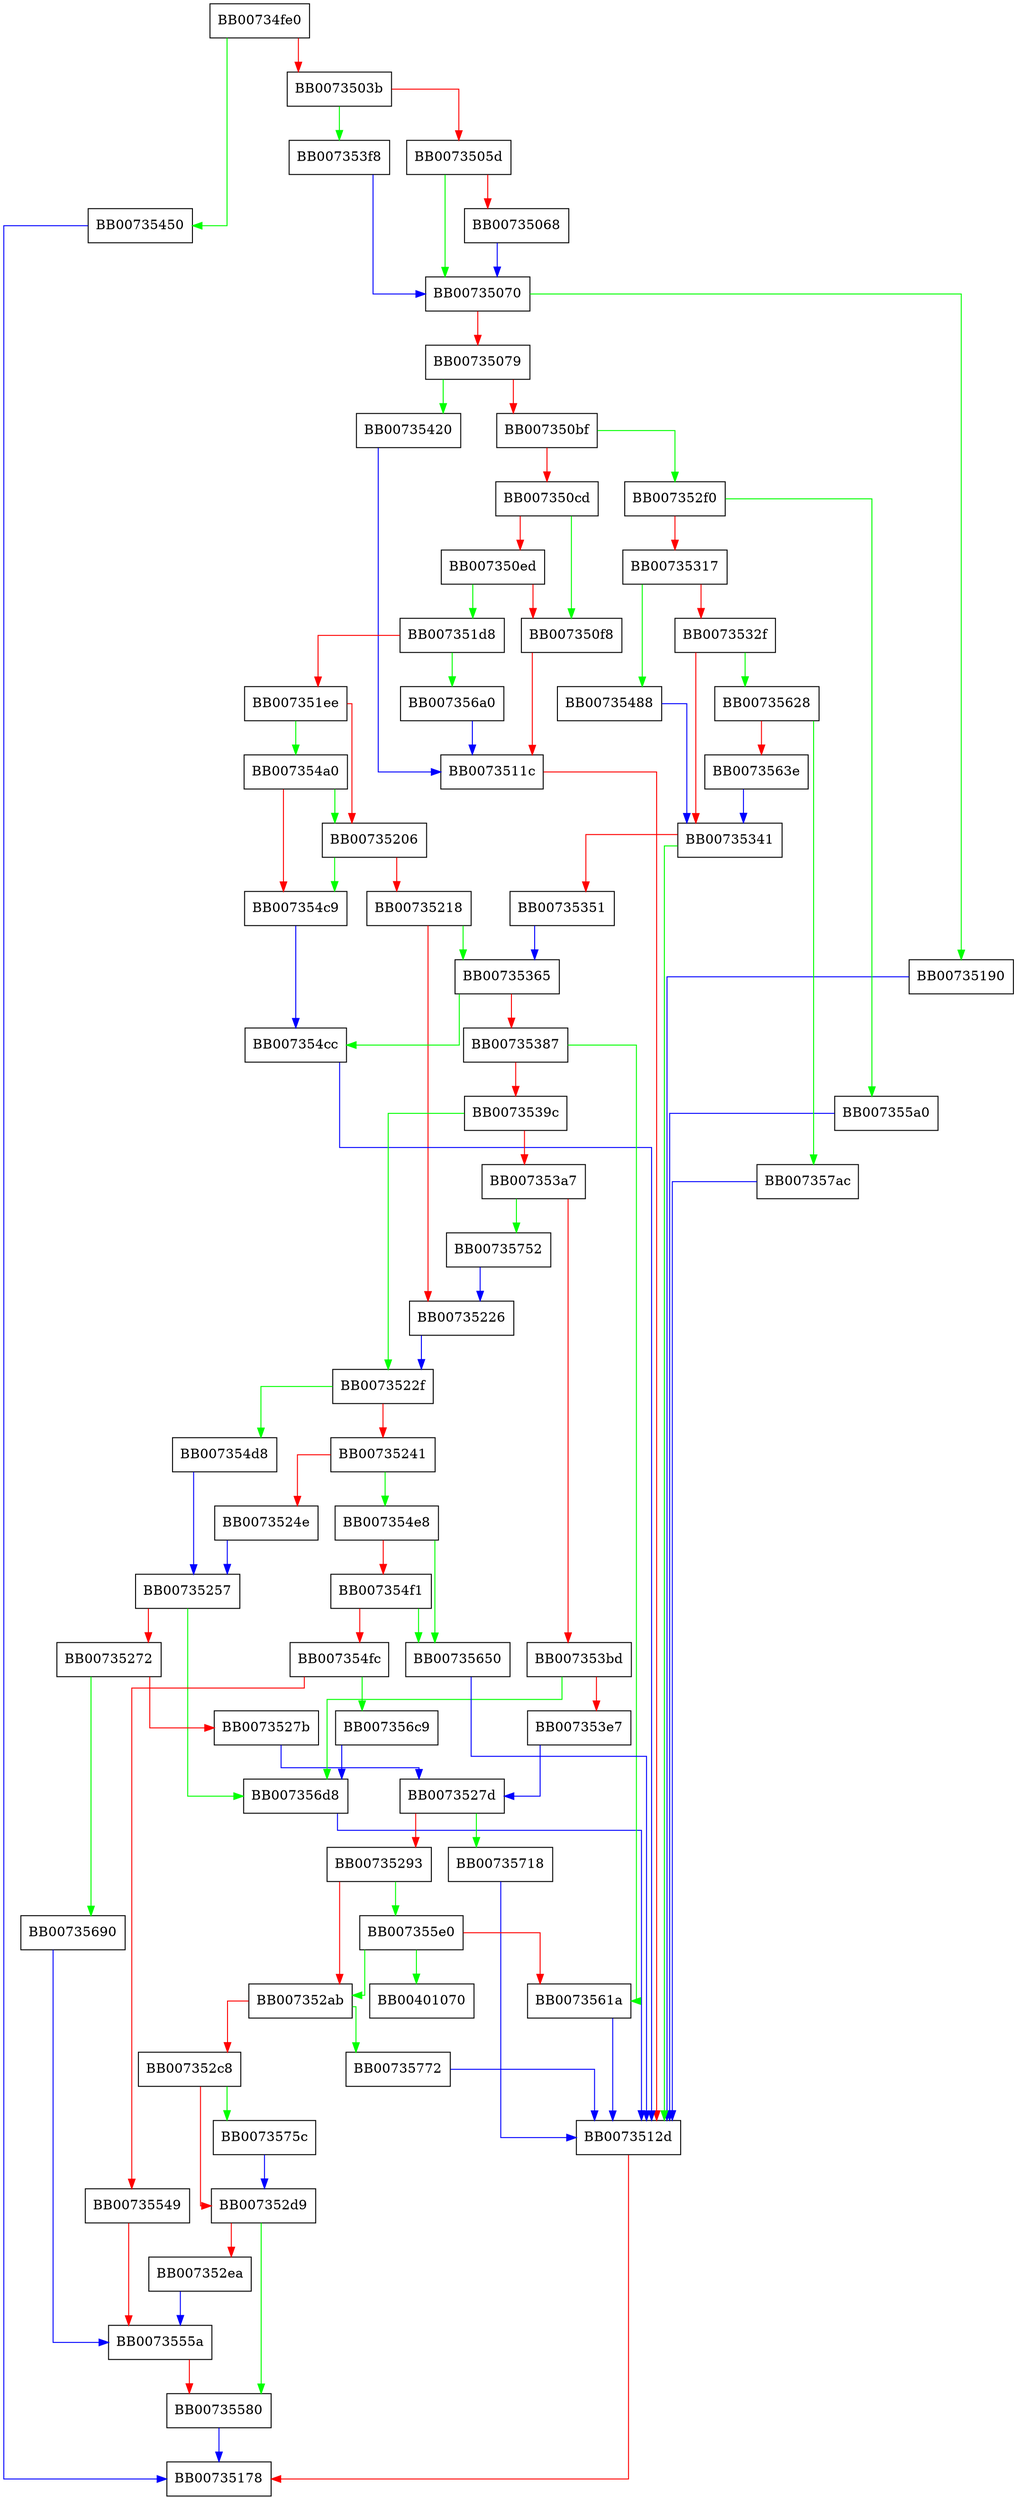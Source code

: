 digraph ossl_cms_EncryptedContent_init_bio {
  node [shape="box"];
  graph [splines=ortho];
  BB00734fe0 -> BB00735450 [color="green"];
  BB00734fe0 -> BB0073503b [color="red"];
  BB0073503b -> BB007353f8 [color="green"];
  BB0073503b -> BB0073505d [color="red"];
  BB0073505d -> BB00735070 [color="green"];
  BB0073505d -> BB00735068 [color="red"];
  BB00735068 -> BB00735070 [color="blue"];
  BB00735070 -> BB00735190 [color="green"];
  BB00735070 -> BB00735079 [color="red"];
  BB00735079 -> BB00735420 [color="green"];
  BB00735079 -> BB007350bf [color="red"];
  BB007350bf -> BB007352f0 [color="green"];
  BB007350bf -> BB007350cd [color="red"];
  BB007350cd -> BB007350f8 [color="green"];
  BB007350cd -> BB007350ed [color="red"];
  BB007350ed -> BB007351d8 [color="green"];
  BB007350ed -> BB007350f8 [color="red"];
  BB007350f8 -> BB0073511c [color="red"];
  BB0073511c -> BB0073512d [color="red"];
  BB0073512d -> BB00735178 [color="red"];
  BB00735190 -> BB0073512d [color="blue"];
  BB007351d8 -> BB007356a0 [color="green"];
  BB007351d8 -> BB007351ee [color="red"];
  BB007351ee -> BB007354a0 [color="green"];
  BB007351ee -> BB00735206 [color="red"];
  BB00735206 -> BB007354c9 [color="green"];
  BB00735206 -> BB00735218 [color="red"];
  BB00735218 -> BB00735365 [color="green"];
  BB00735218 -> BB00735226 [color="red"];
  BB00735226 -> BB0073522f [color="blue"];
  BB0073522f -> BB007354d8 [color="green"];
  BB0073522f -> BB00735241 [color="red"];
  BB00735241 -> BB007354e8 [color="green"];
  BB00735241 -> BB0073524e [color="red"];
  BB0073524e -> BB00735257 [color="blue"];
  BB00735257 -> BB007356d8 [color="green"];
  BB00735257 -> BB00735272 [color="red"];
  BB00735272 -> BB00735690 [color="green"];
  BB00735272 -> BB0073527b [color="red"];
  BB0073527b -> BB0073527d [color="blue"];
  BB0073527d -> BB00735718 [color="green"];
  BB0073527d -> BB00735293 [color="red"];
  BB00735293 -> BB007355e0 [color="green"];
  BB00735293 -> BB007352ab [color="red"];
  BB007352ab -> BB00735772 [color="green"];
  BB007352ab -> BB007352c8 [color="red"];
  BB007352c8 -> BB0073575c [color="green"];
  BB007352c8 -> BB007352d9 [color="red"];
  BB007352d9 -> BB00735580 [color="green"];
  BB007352d9 -> BB007352ea [color="red"];
  BB007352ea -> BB0073555a [color="blue"];
  BB007352f0 -> BB007355a0 [color="green"];
  BB007352f0 -> BB00735317 [color="red"];
  BB00735317 -> BB00735488 [color="green"];
  BB00735317 -> BB0073532f [color="red"];
  BB0073532f -> BB00735628 [color="green"];
  BB0073532f -> BB00735341 [color="red"];
  BB00735341 -> BB0073512d [color="green"];
  BB00735341 -> BB00735351 [color="red"];
  BB00735351 -> BB00735365 [color="blue"];
  BB00735365 -> BB007354cc [color="green"];
  BB00735365 -> BB00735387 [color="red"];
  BB00735387 -> BB0073561a [color="green"];
  BB00735387 -> BB0073539c [color="red"];
  BB0073539c -> BB0073522f [color="green"];
  BB0073539c -> BB007353a7 [color="red"];
  BB007353a7 -> BB00735752 [color="green"];
  BB007353a7 -> BB007353bd [color="red"];
  BB007353bd -> BB007356d8 [color="green"];
  BB007353bd -> BB007353e7 [color="red"];
  BB007353e7 -> BB0073527d [color="blue"];
  BB007353f8 -> BB00735070 [color="blue"];
  BB00735420 -> BB0073511c [color="blue"];
  BB00735450 -> BB00735178 [color="blue"];
  BB00735488 -> BB00735341 [color="blue"];
  BB007354a0 -> BB00735206 [color="green"];
  BB007354a0 -> BB007354c9 [color="red"];
  BB007354c9 -> BB007354cc [color="blue"];
  BB007354cc -> BB0073512d [color="blue"];
  BB007354d8 -> BB00735257 [color="blue"];
  BB007354e8 -> BB00735650 [color="green"];
  BB007354e8 -> BB007354f1 [color="red"];
  BB007354f1 -> BB00735650 [color="green"];
  BB007354f1 -> BB007354fc [color="red"];
  BB007354fc -> BB007356c9 [color="green"];
  BB007354fc -> BB00735549 [color="red"];
  BB00735549 -> BB0073555a [color="red"];
  BB0073555a -> BB00735580 [color="red"];
  BB00735580 -> BB00735178 [color="blue"];
  BB007355a0 -> BB0073512d [color="blue"];
  BB007355e0 -> BB00401070 [color="green"];
  BB007355e0 -> BB007352ab [color="green"];
  BB007355e0 -> BB0073561a [color="red"];
  BB0073561a -> BB0073512d [color="blue"];
  BB00735628 -> BB007357ac [color="green"];
  BB00735628 -> BB0073563e [color="red"];
  BB0073563e -> BB00735341 [color="blue"];
  BB00735650 -> BB0073512d [color="blue"];
  BB00735690 -> BB0073555a [color="blue"];
  BB007356a0 -> BB0073511c [color="blue"];
  BB007356c9 -> BB007356d8 [color="blue"];
  BB007356d8 -> BB0073512d [color="blue"];
  BB00735718 -> BB0073512d [color="blue"];
  BB00735752 -> BB00735226 [color="blue"];
  BB0073575c -> BB007352d9 [color="blue"];
  BB00735772 -> BB0073512d [color="blue"];
  BB007357ac -> BB0073512d [color="blue"];
}